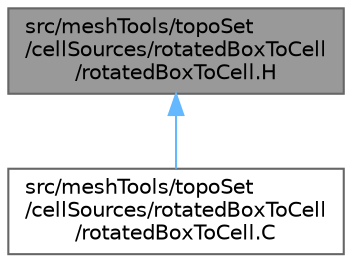 digraph "src/meshTools/topoSet/cellSources/rotatedBoxToCell/rotatedBoxToCell.H"
{
 // LATEX_PDF_SIZE
  bgcolor="transparent";
  edge [fontname=Helvetica,fontsize=10,labelfontname=Helvetica,labelfontsize=10];
  node [fontname=Helvetica,fontsize=10,shape=box,height=0.2,width=0.4];
  Node1 [id="Node000001",label="src/meshTools/topoSet\l/cellSources/rotatedBoxToCell\l/rotatedBoxToCell.H",height=0.2,width=0.4,color="gray40", fillcolor="grey60", style="filled", fontcolor="black",tooltip=" "];
  Node1 -> Node2 [id="edge1_Node000001_Node000002",dir="back",color="steelblue1",style="solid",tooltip=" "];
  Node2 [id="Node000002",label="src/meshTools/topoSet\l/cellSources/rotatedBoxToCell\l/rotatedBoxToCell.C",height=0.2,width=0.4,color="grey40", fillcolor="white", style="filled",URL="$rotatedBoxToCell_8C.html",tooltip=" "];
}
